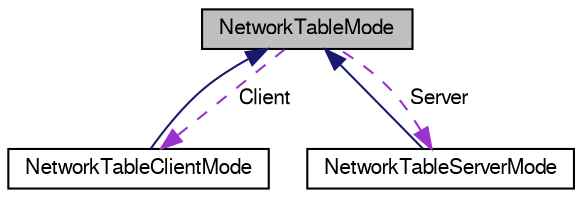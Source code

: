 digraph "NetworkTableMode"
{
  bgcolor="transparent";
  edge [fontname="FreeSans",fontsize="10",labelfontname="FreeSans",labelfontsize="10"];
  node [fontname="FreeSans",fontsize="10",shape=record];
  Node1 [label="NetworkTableMode",height=0.2,width=0.4,color="black", fillcolor="grey75", style="filled" fontcolor="black"];
  Node2 -> Node1 [dir="back",color="darkorchid3",fontsize="10",style="dashed",label=" Client" ,fontname="FreeSans"];
  Node2 [label="NetworkTableClientMode",height=0.2,width=0.4,color="black",URL="$class_network_table_client_mode.html"];
  Node1 -> Node2 [dir="back",color="midnightblue",fontsize="10",style="solid",fontname="FreeSans"];
  Node3 -> Node1 [dir="back",color="darkorchid3",fontsize="10",style="dashed",label=" Server" ,fontname="FreeSans"];
  Node3 [label="NetworkTableServerMode",height=0.2,width=0.4,color="black",URL="$class_network_table_server_mode.html"];
  Node1 -> Node3 [dir="back",color="midnightblue",fontsize="10",style="solid",fontname="FreeSans"];
}
